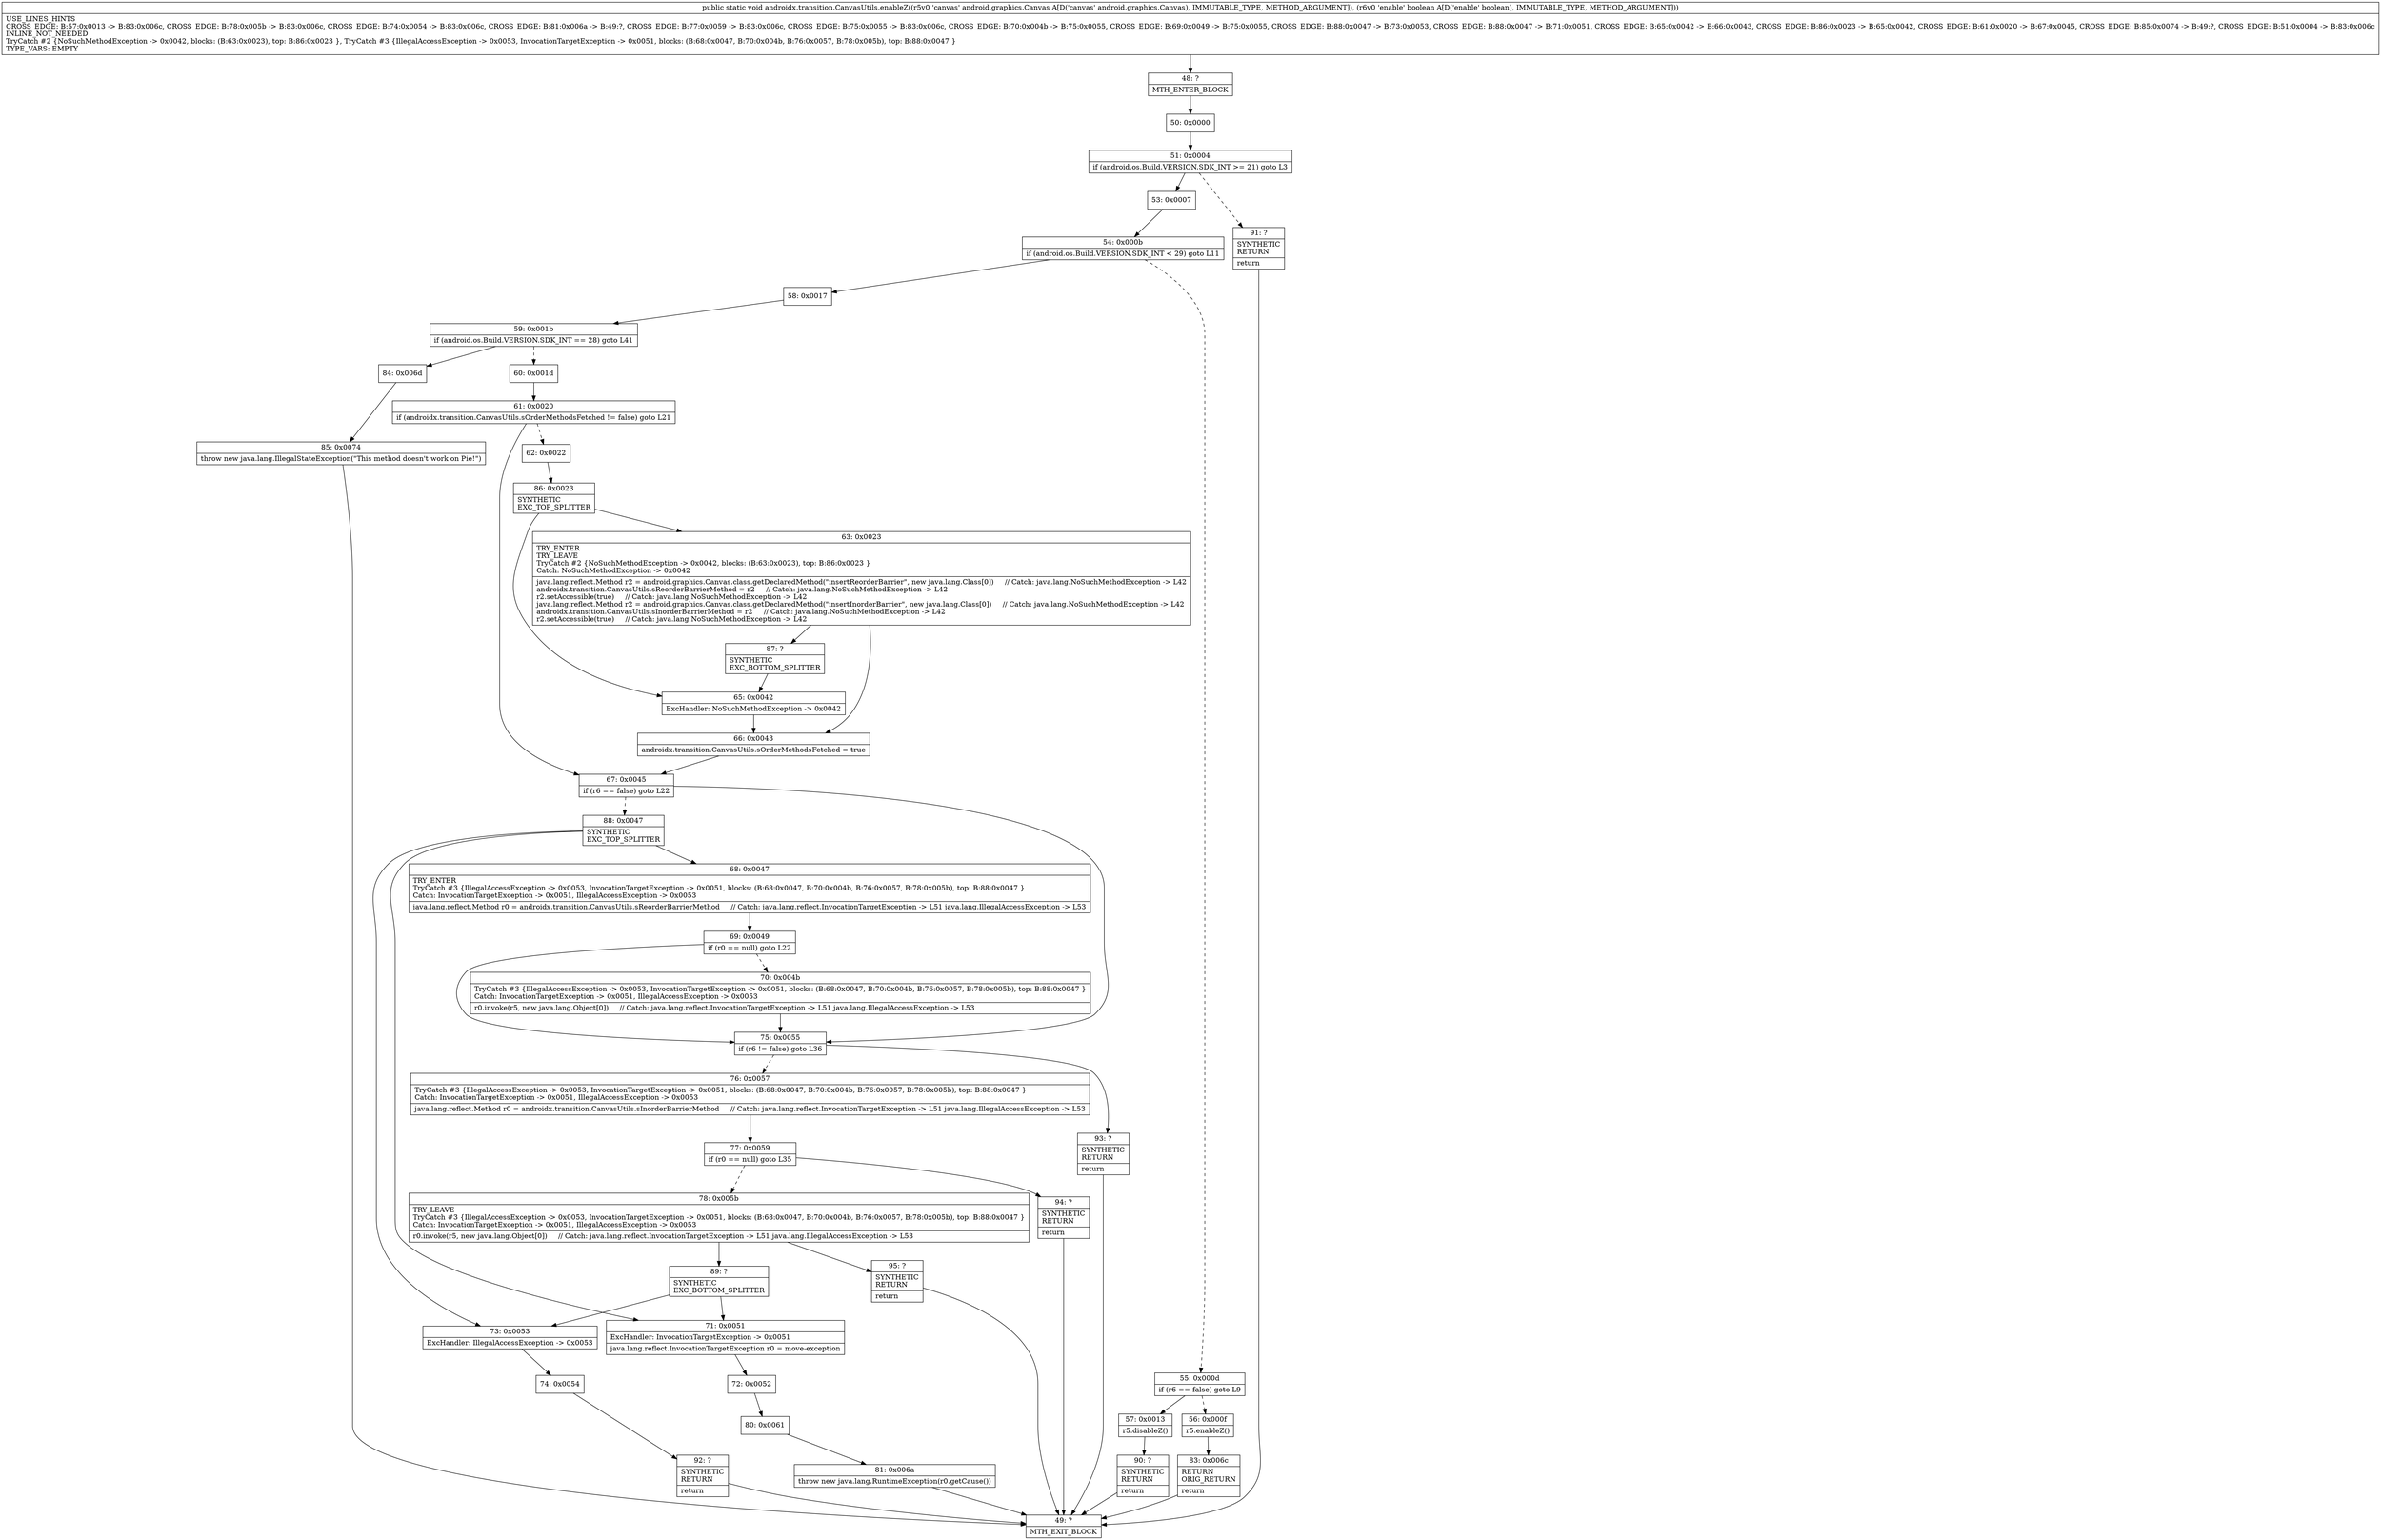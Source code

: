 digraph "CFG forandroidx.transition.CanvasUtils.enableZ(Landroid\/graphics\/Canvas;Z)V" {
Node_48 [shape=record,label="{48\:\ ?|MTH_ENTER_BLOCK\l}"];
Node_50 [shape=record,label="{50\:\ 0x0000}"];
Node_51 [shape=record,label="{51\:\ 0x0004|if (android.os.Build.VERSION.SDK_INT \>= 21) goto L3\l}"];
Node_53 [shape=record,label="{53\:\ 0x0007}"];
Node_54 [shape=record,label="{54\:\ 0x000b|if (android.os.Build.VERSION.SDK_INT \< 29) goto L11\l}"];
Node_55 [shape=record,label="{55\:\ 0x000d|if (r6 == false) goto L9\l}"];
Node_56 [shape=record,label="{56\:\ 0x000f|r5.enableZ()\l}"];
Node_83 [shape=record,label="{83\:\ 0x006c|RETURN\lORIG_RETURN\l|return\l}"];
Node_49 [shape=record,label="{49\:\ ?|MTH_EXIT_BLOCK\l}"];
Node_57 [shape=record,label="{57\:\ 0x0013|r5.disableZ()\l}"];
Node_90 [shape=record,label="{90\:\ ?|SYNTHETIC\lRETURN\l|return\l}"];
Node_58 [shape=record,label="{58\:\ 0x0017}"];
Node_59 [shape=record,label="{59\:\ 0x001b|if (android.os.Build.VERSION.SDK_INT == 28) goto L41\l}"];
Node_60 [shape=record,label="{60\:\ 0x001d}"];
Node_61 [shape=record,label="{61\:\ 0x0020|if (androidx.transition.CanvasUtils.sOrderMethodsFetched != false) goto L21\l}"];
Node_62 [shape=record,label="{62\:\ 0x0022}"];
Node_86 [shape=record,label="{86\:\ 0x0023|SYNTHETIC\lEXC_TOP_SPLITTER\l}"];
Node_63 [shape=record,label="{63\:\ 0x0023|TRY_ENTER\lTRY_LEAVE\lTryCatch #2 \{NoSuchMethodException \-\> 0x0042, blocks: (B:63:0x0023), top: B:86:0x0023 \}\lCatch: NoSuchMethodException \-\> 0x0042\l|java.lang.reflect.Method r2 = android.graphics.Canvas.class.getDeclaredMethod(\"insertReorderBarrier\", new java.lang.Class[0])     \/\/ Catch: java.lang.NoSuchMethodException \-\> L42\landroidx.transition.CanvasUtils.sReorderBarrierMethod = r2     \/\/ Catch: java.lang.NoSuchMethodException \-\> L42\lr2.setAccessible(true)     \/\/ Catch: java.lang.NoSuchMethodException \-\> L42\ljava.lang.reflect.Method r2 = android.graphics.Canvas.class.getDeclaredMethod(\"insertInorderBarrier\", new java.lang.Class[0])     \/\/ Catch: java.lang.NoSuchMethodException \-\> L42\landroidx.transition.CanvasUtils.sInorderBarrierMethod = r2     \/\/ Catch: java.lang.NoSuchMethodException \-\> L42\lr2.setAccessible(true)     \/\/ Catch: java.lang.NoSuchMethodException \-\> L42\l}"];
Node_66 [shape=record,label="{66\:\ 0x0043|androidx.transition.CanvasUtils.sOrderMethodsFetched = true\l}"];
Node_87 [shape=record,label="{87\:\ ?|SYNTHETIC\lEXC_BOTTOM_SPLITTER\l}"];
Node_65 [shape=record,label="{65\:\ 0x0042|ExcHandler: NoSuchMethodException \-\> 0x0042\l}"];
Node_67 [shape=record,label="{67\:\ 0x0045|if (r6 == false) goto L22\l}"];
Node_75 [shape=record,label="{75\:\ 0x0055|if (r6 != false) goto L36\l}"];
Node_76 [shape=record,label="{76\:\ 0x0057|TryCatch #3 \{IllegalAccessException \-\> 0x0053, InvocationTargetException \-\> 0x0051, blocks: (B:68:0x0047, B:70:0x004b, B:76:0x0057, B:78:0x005b), top: B:88:0x0047 \}\lCatch: InvocationTargetException \-\> 0x0051, IllegalAccessException \-\> 0x0053\l|java.lang.reflect.Method r0 = androidx.transition.CanvasUtils.sInorderBarrierMethod     \/\/ Catch: java.lang.reflect.InvocationTargetException \-\> L51 java.lang.IllegalAccessException \-\> L53\l}"];
Node_77 [shape=record,label="{77\:\ 0x0059|if (r0 == null) goto L35\l}"];
Node_78 [shape=record,label="{78\:\ 0x005b|TRY_LEAVE\lTryCatch #3 \{IllegalAccessException \-\> 0x0053, InvocationTargetException \-\> 0x0051, blocks: (B:68:0x0047, B:70:0x004b, B:76:0x0057, B:78:0x005b), top: B:88:0x0047 \}\lCatch: InvocationTargetException \-\> 0x0051, IllegalAccessException \-\> 0x0053\l|r0.invoke(r5, new java.lang.Object[0])     \/\/ Catch: java.lang.reflect.InvocationTargetException \-\> L51 java.lang.IllegalAccessException \-\> L53\l}"];
Node_89 [shape=record,label="{89\:\ ?|SYNTHETIC\lEXC_BOTTOM_SPLITTER\l}"];
Node_73 [shape=record,label="{73\:\ 0x0053|ExcHandler: IllegalAccessException \-\> 0x0053\l}"];
Node_74 [shape=record,label="{74\:\ 0x0054}"];
Node_92 [shape=record,label="{92\:\ ?|SYNTHETIC\lRETURN\l|return\l}"];
Node_71 [shape=record,label="{71\:\ 0x0051|ExcHandler: InvocationTargetException \-\> 0x0051\l|java.lang.reflect.InvocationTargetException r0 = move\-exception\l}"];
Node_72 [shape=record,label="{72\:\ 0x0052}"];
Node_80 [shape=record,label="{80\:\ 0x0061}"];
Node_81 [shape=record,label="{81\:\ 0x006a|throw new java.lang.RuntimeException(r0.getCause())\l}"];
Node_95 [shape=record,label="{95\:\ ?|SYNTHETIC\lRETURN\l|return\l}"];
Node_94 [shape=record,label="{94\:\ ?|SYNTHETIC\lRETURN\l|return\l}"];
Node_93 [shape=record,label="{93\:\ ?|SYNTHETIC\lRETURN\l|return\l}"];
Node_88 [shape=record,label="{88\:\ 0x0047|SYNTHETIC\lEXC_TOP_SPLITTER\l}"];
Node_68 [shape=record,label="{68\:\ 0x0047|TRY_ENTER\lTryCatch #3 \{IllegalAccessException \-\> 0x0053, InvocationTargetException \-\> 0x0051, blocks: (B:68:0x0047, B:70:0x004b, B:76:0x0057, B:78:0x005b), top: B:88:0x0047 \}\lCatch: InvocationTargetException \-\> 0x0051, IllegalAccessException \-\> 0x0053\l|java.lang.reflect.Method r0 = androidx.transition.CanvasUtils.sReorderBarrierMethod     \/\/ Catch: java.lang.reflect.InvocationTargetException \-\> L51 java.lang.IllegalAccessException \-\> L53\l}"];
Node_69 [shape=record,label="{69\:\ 0x0049|if (r0 == null) goto L22\l}"];
Node_70 [shape=record,label="{70\:\ 0x004b|TryCatch #3 \{IllegalAccessException \-\> 0x0053, InvocationTargetException \-\> 0x0051, blocks: (B:68:0x0047, B:70:0x004b, B:76:0x0057, B:78:0x005b), top: B:88:0x0047 \}\lCatch: InvocationTargetException \-\> 0x0051, IllegalAccessException \-\> 0x0053\l|r0.invoke(r5, new java.lang.Object[0])     \/\/ Catch: java.lang.reflect.InvocationTargetException \-\> L51 java.lang.IllegalAccessException \-\> L53\l}"];
Node_84 [shape=record,label="{84\:\ 0x006d}"];
Node_85 [shape=record,label="{85\:\ 0x0074|throw new java.lang.IllegalStateException(\"This method doesn't work on Pie!\")\l}"];
Node_91 [shape=record,label="{91\:\ ?|SYNTHETIC\lRETURN\l|return\l}"];
MethodNode[shape=record,label="{public static void androidx.transition.CanvasUtils.enableZ((r5v0 'canvas' android.graphics.Canvas A[D('canvas' android.graphics.Canvas), IMMUTABLE_TYPE, METHOD_ARGUMENT]), (r6v0 'enable' boolean A[D('enable' boolean), IMMUTABLE_TYPE, METHOD_ARGUMENT]))  | USE_LINES_HINTS\lCROSS_EDGE: B:57:0x0013 \-\> B:83:0x006c, CROSS_EDGE: B:78:0x005b \-\> B:83:0x006c, CROSS_EDGE: B:74:0x0054 \-\> B:83:0x006c, CROSS_EDGE: B:81:0x006a \-\> B:49:?, CROSS_EDGE: B:77:0x0059 \-\> B:83:0x006c, CROSS_EDGE: B:75:0x0055 \-\> B:83:0x006c, CROSS_EDGE: B:70:0x004b \-\> B:75:0x0055, CROSS_EDGE: B:69:0x0049 \-\> B:75:0x0055, CROSS_EDGE: B:88:0x0047 \-\> B:73:0x0053, CROSS_EDGE: B:88:0x0047 \-\> B:71:0x0051, CROSS_EDGE: B:65:0x0042 \-\> B:66:0x0043, CROSS_EDGE: B:86:0x0023 \-\> B:65:0x0042, CROSS_EDGE: B:61:0x0020 \-\> B:67:0x0045, CROSS_EDGE: B:85:0x0074 \-\> B:49:?, CROSS_EDGE: B:51:0x0004 \-\> B:83:0x006c\lINLINE_NOT_NEEDED\lTryCatch #2 \{NoSuchMethodException \-\> 0x0042, blocks: (B:63:0x0023), top: B:86:0x0023 \}, TryCatch #3 \{IllegalAccessException \-\> 0x0053, InvocationTargetException \-\> 0x0051, blocks: (B:68:0x0047, B:70:0x004b, B:76:0x0057, B:78:0x005b), top: B:88:0x0047 \}\lTYPE_VARS: EMPTY\l}"];
MethodNode -> Node_48;Node_48 -> Node_50;
Node_50 -> Node_51;
Node_51 -> Node_53;
Node_51 -> Node_91[style=dashed];
Node_53 -> Node_54;
Node_54 -> Node_55[style=dashed];
Node_54 -> Node_58;
Node_55 -> Node_56[style=dashed];
Node_55 -> Node_57;
Node_56 -> Node_83;
Node_83 -> Node_49;
Node_57 -> Node_90;
Node_90 -> Node_49;
Node_58 -> Node_59;
Node_59 -> Node_60[style=dashed];
Node_59 -> Node_84;
Node_60 -> Node_61;
Node_61 -> Node_62[style=dashed];
Node_61 -> Node_67;
Node_62 -> Node_86;
Node_86 -> Node_63;
Node_86 -> Node_65;
Node_63 -> Node_66;
Node_63 -> Node_87;
Node_66 -> Node_67;
Node_87 -> Node_65;
Node_65 -> Node_66;
Node_67 -> Node_75;
Node_67 -> Node_88[style=dashed];
Node_75 -> Node_76[style=dashed];
Node_75 -> Node_93;
Node_76 -> Node_77;
Node_77 -> Node_78[style=dashed];
Node_77 -> Node_94;
Node_78 -> Node_89;
Node_78 -> Node_95;
Node_89 -> Node_73;
Node_89 -> Node_71;
Node_73 -> Node_74;
Node_74 -> Node_92;
Node_92 -> Node_49;
Node_71 -> Node_72;
Node_72 -> Node_80;
Node_80 -> Node_81;
Node_81 -> Node_49;
Node_95 -> Node_49;
Node_94 -> Node_49;
Node_93 -> Node_49;
Node_88 -> Node_68;
Node_88 -> Node_73;
Node_88 -> Node_71;
Node_68 -> Node_69;
Node_69 -> Node_70[style=dashed];
Node_69 -> Node_75;
Node_70 -> Node_75;
Node_84 -> Node_85;
Node_85 -> Node_49;
Node_91 -> Node_49;
}

